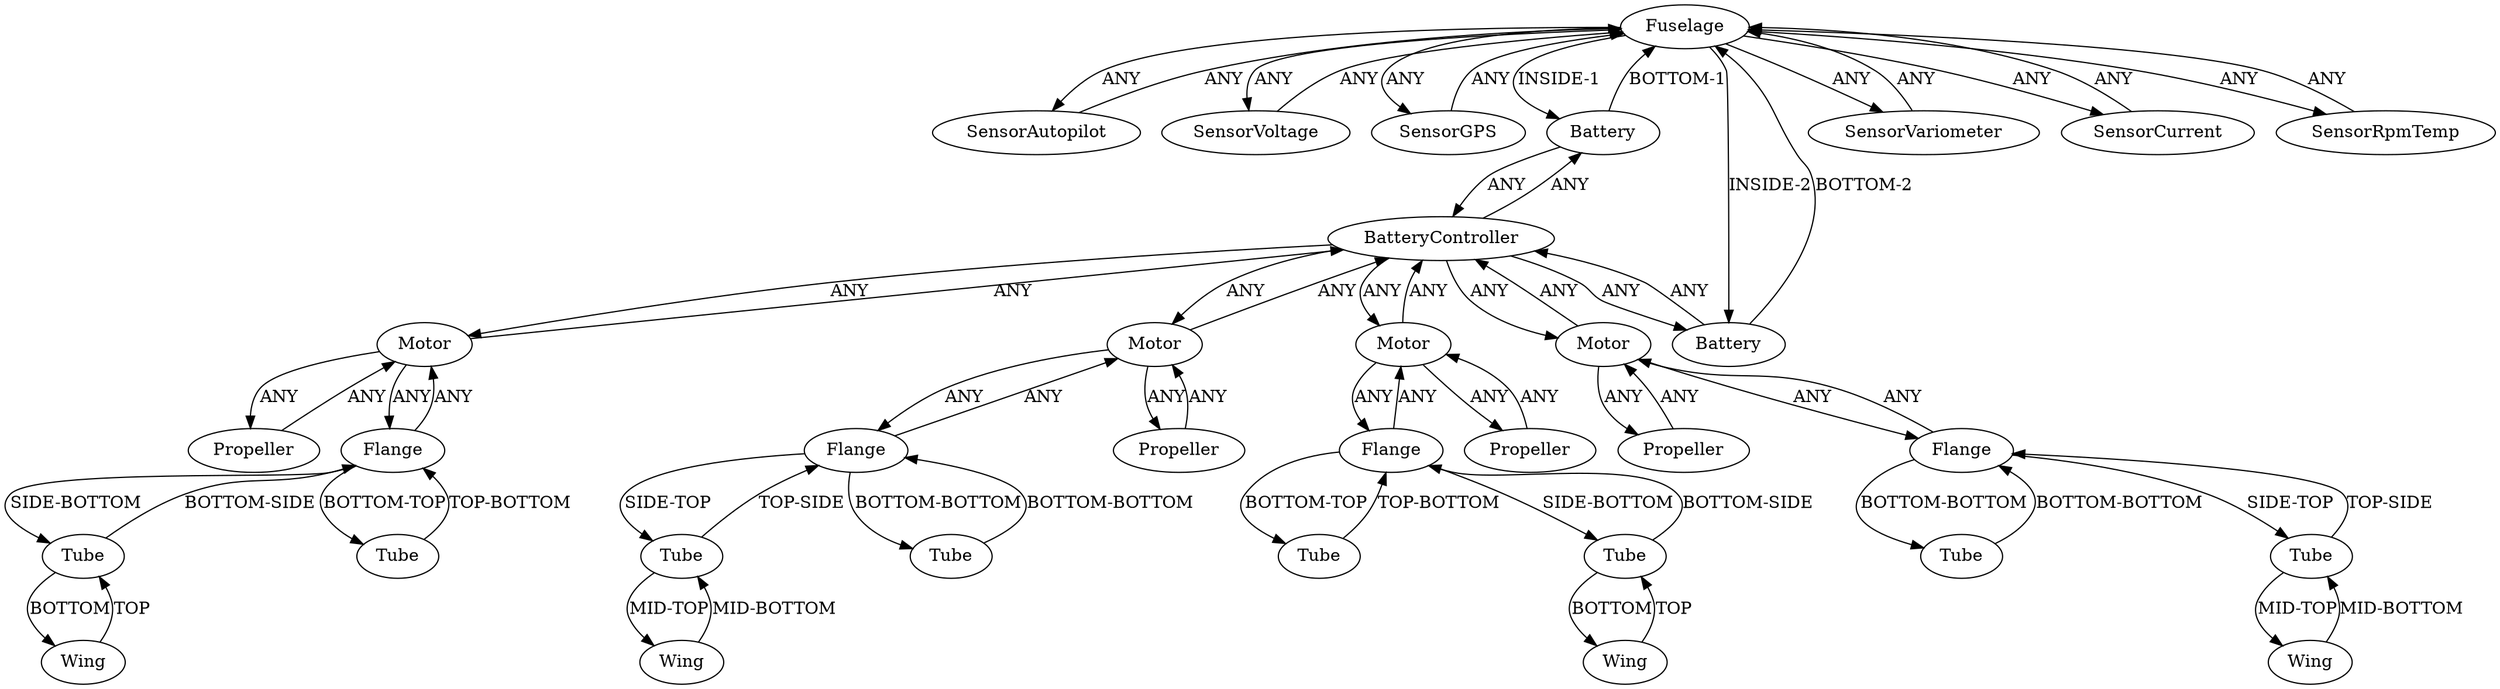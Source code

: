 /* Created by igraph 0.10.2 */
digraph {
  0 [
    instance=Fuselage_instance_1
    label=Fuselage
  ];
  1 [
    instance=Tube_instance_1
    label=Tube
  ];
  2 [
    instance=Tube_instance_2
    label=Tube
  ];
  3 [
    instance=Flange_instance_1
    label=Flange
  ];
  4 [
    instance=Tube_instance_4
    label=Tube
  ];
  5 [
    instance=Tube_instance_5
    label=Tube
  ];
  6 [
    instance=Wing_instance_1
    label=Wing
  ];
  7 [
    instance=Motor_instance_1
    label=Motor
  ];
  8 [
    instance=SensorAutopilot_instance_1
    label=SensorAutopilot
  ];
  9 [
    instance=Propeller_instance_1
    label=Propeller
  ];
  10 [
    instance=Flange_instance_2
    label=Flange
  ];
  11 [
    instance=SensorVoltage_instance_1
    label=SensorVoltage
  ];
  12 [
    instance=Propeller_instance_2
    label=Propeller
  ];
  13 [
    instance=Motor_instance_2
    label=Motor
  ];
  14 [
    instance=Wing_instance_3
    label=Wing
  ];
  15 [
    instance=Wing_instance_4
    label=Wing
  ];
  16 [
    instance=Motor_instance_3
    label=Motor
  ];
  17 [
    instance=Flange_instance_3
    label=Flange
  ];
  18 [
    instance=Propeller_instance_3
    label=Propeller
  ];
  19 [
    instance=Flange_instance_4
    label=Flange
  ];
  20 [
    instance=SensorGPS_instance_1
    label=SensorGPS
  ];
  21 [
    instance=Battery_instance_1
    label=Battery
  ];
  22 [
    instance=SensorVariometer_instance_1
    label=SensorVariometer
  ];
  23 [
    instance=Battery_instance_2
    label=Battery
  ];
  24 [
    instance=Tube_instance_15
    label=Tube
  ];
  25 [
    instance=Tube_instance_16
    label=Tube
  ];
  26 [
    instance=Tube_instance_18
    label=Tube
  ];
  27 [
    instance=SensorCurrent_instance_1
    label=SensorCurrent
  ];
  28 [
    instance=Tube_instance_19
    label=Tube
  ];
  29 [
    instance=Motor_instance_4
    label=Motor
  ];
  30 [
    instance=Propeller_instance_4
    label=Propeller
  ];
  31 [
    instance=BatteryController_instance_1
    label=BatteryController
  ];
  32 [
    instance=Wing_instance_6
    label=Wing
  ];
  33 [
    instance=SensorRpmTemp_instance_1
    label=SensorRpmTemp
  ];

  0 -> 8 [
    label=ANY
  ];
  0 -> 33 [
    label=ANY
  ];
  0 -> 27 [
    label=ANY
  ];
  0 -> 11 [
    label=ANY
  ];
  0 -> 22 [
    label=ANY
  ];
  0 -> 20 [
    label=ANY
  ];
  0 -> 23 [
    label="INSIDE-2"
  ];
  0 -> 21 [
    label="INSIDE-1"
  ];
  1 -> 19 [
    label="BOTTOM-SIDE"
  ];
  1 -> 6 [
    label=BOTTOM
  ];
  2 -> 17 [
    label="BOTTOM-BOTTOM"
  ];
  3 -> 4 [
    label="SIDE-TOP"
  ];
  3 -> 25 [
    label="BOTTOM-BOTTOM"
  ];
  3 -> 7 [
    label=ANY
  ];
  4 -> 3 [
    label="TOP-SIDE"
  ];
  4 -> 14 [
    label="MID-TOP"
  ];
  5 -> 15 [
    label="MID-TOP"
  ];
  5 -> 17 [
    label="TOP-SIDE"
  ];
  6 -> 1 [
    label=TOP
  ];
  7 -> 9 [
    label=ANY
  ];
  7 -> 3 [
    label=ANY
  ];
  7 -> 31 [
    label=ANY
  ];
  8 -> 0 [
    label=ANY
  ];
  9 -> 7 [
    label=ANY
  ];
  10 -> 24 [
    label="BOTTOM-TOP"
  ];
  10 -> 26 [
    label="SIDE-BOTTOM"
  ];
  10 -> 29 [
    label=ANY
  ];
  11 -> 0 [
    label=ANY
  ];
  12 -> 13 [
    label=ANY
  ];
  13 -> 12 [
    label=ANY
  ];
  13 -> 31 [
    label=ANY
  ];
  13 -> 17 [
    label=ANY
  ];
  14 -> 4 [
    label="MID-BOTTOM"
  ];
  15 -> 5 [
    label="MID-BOTTOM"
  ];
  16 -> 18 [
    label=ANY
  ];
  16 -> 19 [
    label=ANY
  ];
  16 -> 31 [
    label=ANY
  ];
  17 -> 13 [
    label=ANY
  ];
  17 -> 5 [
    label="SIDE-TOP"
  ];
  17 -> 2 [
    label="BOTTOM-BOTTOM"
  ];
  18 -> 16 [
    label=ANY
  ];
  19 -> 1 [
    label="SIDE-BOTTOM"
  ];
  19 -> 28 [
    label="BOTTOM-TOP"
  ];
  19 -> 16 [
    label=ANY
  ];
  20 -> 0 [
    label=ANY
  ];
  21 -> 31 [
    label=ANY
  ];
  21 -> 0 [
    label="BOTTOM-1"
  ];
  22 -> 0 [
    label=ANY
  ];
  23 -> 0 [
    label="BOTTOM-2"
  ];
  23 -> 31 [
    label=ANY
  ];
  24 -> 10 [
    label="TOP-BOTTOM"
  ];
  25 -> 3 [
    label="BOTTOM-BOTTOM"
  ];
  26 -> 32 [
    label=BOTTOM
  ];
  26 -> 10 [
    label="BOTTOM-SIDE"
  ];
  27 -> 0 [
    label=ANY
  ];
  28 -> 19 [
    label="TOP-BOTTOM"
  ];
  29 -> 30 [
    label=ANY
  ];
  29 -> 10 [
    label=ANY
  ];
  29 -> 31 [
    label=ANY
  ];
  30 -> 29 [
    label=ANY
  ];
  31 -> 13 [
    label=ANY
  ];
  31 -> 16 [
    label=ANY
  ];
  31 -> 21 [
    label=ANY
  ];
  31 -> 23 [
    label=ANY
  ];
  31 -> 29 [
    label=ANY
  ];
  31 -> 7 [
    label=ANY
  ];
  32 -> 26 [
    label=TOP
  ];
  33 -> 0 [
    label=ANY
  ];
}
